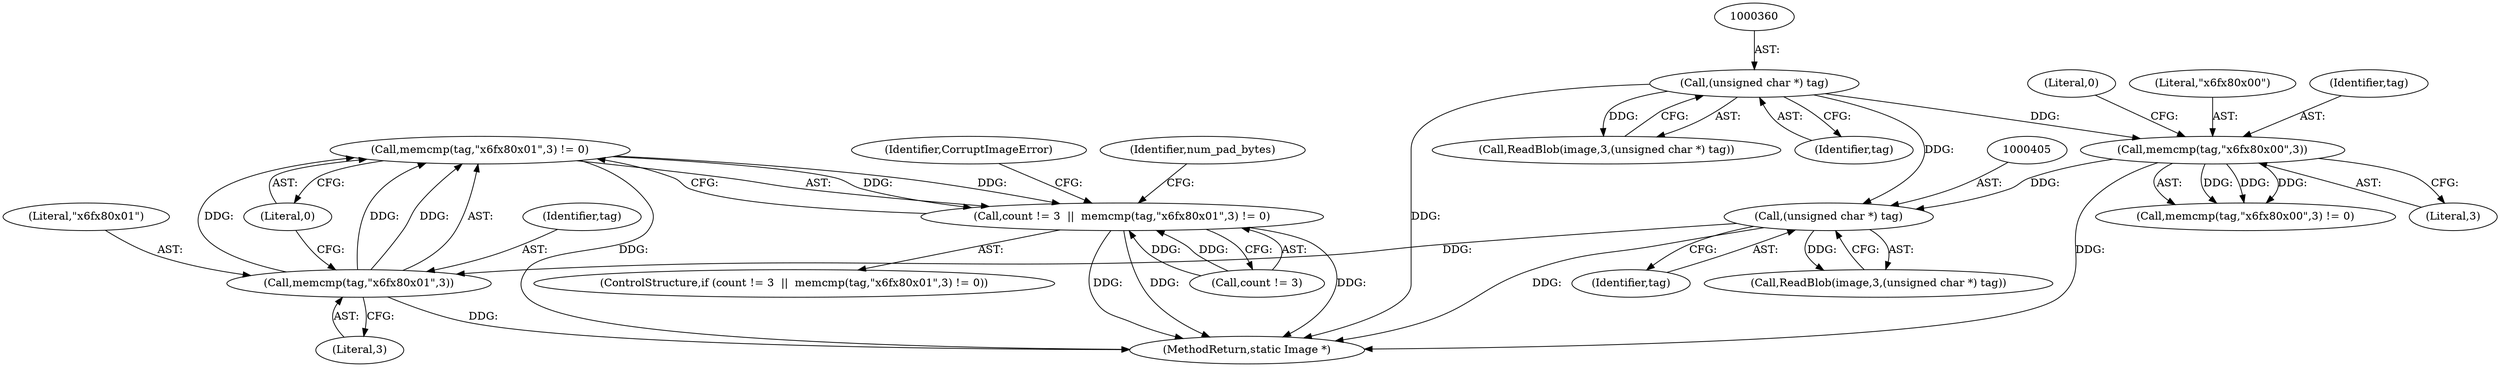 digraph "0_ImageMagick_f6e9d0d9955e85bdd7540b251cd50d598dacc5e6_45@API" {
"1000412" [label="(Call,memcmp(tag,\"\x6f\x80\x01\",3) != 0)"];
"1000413" [label="(Call,memcmp(tag,\"\x6f\x80\x01\",3))"];
"1000404" [label="(Call,(unsigned char *) tag)"];
"1000368" [label="(Call,memcmp(tag,\"\x6f\x80\x00\",3))"];
"1000359" [label="(Call,(unsigned char *) tag)"];
"1000408" [label="(Call,count != 3  ||  memcmp(tag,\"\x6f\x80\x01\",3) != 0)"];
"1000361" [label="(Identifier,tag)"];
"1000422" [label="(Identifier,num_pad_bytes)"];
"1000372" [label="(Literal,0)"];
"1000404" [label="(Call,(unsigned char *) tag)"];
"1000419" [label="(Identifier,CorruptImageError)"];
"1000401" [label="(Call,ReadBlob(image,3,(unsigned char *) tag))"];
"1000414" [label="(Identifier,tag)"];
"1000370" [label="(Literal,\"\x6f\x80\x00\")"];
"1000412" [label="(Call,memcmp(tag,\"\x6f\x80\x01\",3) != 0)"];
"1000408" [label="(Call,count != 3  ||  memcmp(tag,\"\x6f\x80\x01\",3) != 0)"];
"1000415" [label="(Literal,\"\x6f\x80\x01\")"];
"1000406" [label="(Identifier,tag)"];
"1000356" [label="(Call,ReadBlob(image,3,(unsigned char *) tag))"];
"1000367" [label="(Call,memcmp(tag,\"\x6f\x80\x00\",3) != 0)"];
"1001251" [label="(MethodReturn,static Image *)"];
"1000371" [label="(Literal,3)"];
"1000417" [label="(Literal,0)"];
"1000407" [label="(ControlStructure,if (count != 3  ||  memcmp(tag,\"\x6f\x80\x01\",3) != 0))"];
"1000359" [label="(Call,(unsigned char *) tag)"];
"1000416" [label="(Literal,3)"];
"1000368" [label="(Call,memcmp(tag,\"\x6f\x80\x00\",3))"];
"1000369" [label="(Identifier,tag)"];
"1000413" [label="(Call,memcmp(tag,\"\x6f\x80\x01\",3))"];
"1000409" [label="(Call,count != 3)"];
"1000412" -> "1000408"  [label="AST: "];
"1000412" -> "1000417"  [label="CFG: "];
"1000413" -> "1000412"  [label="AST: "];
"1000417" -> "1000412"  [label="AST: "];
"1000408" -> "1000412"  [label="CFG: "];
"1000412" -> "1001251"  [label="DDG: "];
"1000412" -> "1000408"  [label="DDG: "];
"1000412" -> "1000408"  [label="DDG: "];
"1000413" -> "1000412"  [label="DDG: "];
"1000413" -> "1000412"  [label="DDG: "];
"1000413" -> "1000412"  [label="DDG: "];
"1000413" -> "1000416"  [label="CFG: "];
"1000414" -> "1000413"  [label="AST: "];
"1000415" -> "1000413"  [label="AST: "];
"1000416" -> "1000413"  [label="AST: "];
"1000417" -> "1000413"  [label="CFG: "];
"1000413" -> "1001251"  [label="DDG: "];
"1000404" -> "1000413"  [label="DDG: "];
"1000404" -> "1000401"  [label="AST: "];
"1000404" -> "1000406"  [label="CFG: "];
"1000405" -> "1000404"  [label="AST: "];
"1000406" -> "1000404"  [label="AST: "];
"1000401" -> "1000404"  [label="CFG: "];
"1000404" -> "1001251"  [label="DDG: "];
"1000404" -> "1000401"  [label="DDG: "];
"1000368" -> "1000404"  [label="DDG: "];
"1000359" -> "1000404"  [label="DDG: "];
"1000368" -> "1000367"  [label="AST: "];
"1000368" -> "1000371"  [label="CFG: "];
"1000369" -> "1000368"  [label="AST: "];
"1000370" -> "1000368"  [label="AST: "];
"1000371" -> "1000368"  [label="AST: "];
"1000372" -> "1000368"  [label="CFG: "];
"1000368" -> "1001251"  [label="DDG: "];
"1000368" -> "1000367"  [label="DDG: "];
"1000368" -> "1000367"  [label="DDG: "];
"1000368" -> "1000367"  [label="DDG: "];
"1000359" -> "1000368"  [label="DDG: "];
"1000359" -> "1000356"  [label="AST: "];
"1000359" -> "1000361"  [label="CFG: "];
"1000360" -> "1000359"  [label="AST: "];
"1000361" -> "1000359"  [label="AST: "];
"1000356" -> "1000359"  [label="CFG: "];
"1000359" -> "1001251"  [label="DDG: "];
"1000359" -> "1000356"  [label="DDG: "];
"1000408" -> "1000407"  [label="AST: "];
"1000408" -> "1000409"  [label="CFG: "];
"1000409" -> "1000408"  [label="AST: "];
"1000419" -> "1000408"  [label="CFG: "];
"1000422" -> "1000408"  [label="CFG: "];
"1000408" -> "1001251"  [label="DDG: "];
"1000408" -> "1001251"  [label="DDG: "];
"1000408" -> "1001251"  [label="DDG: "];
"1000409" -> "1000408"  [label="DDG: "];
"1000409" -> "1000408"  [label="DDG: "];
}
